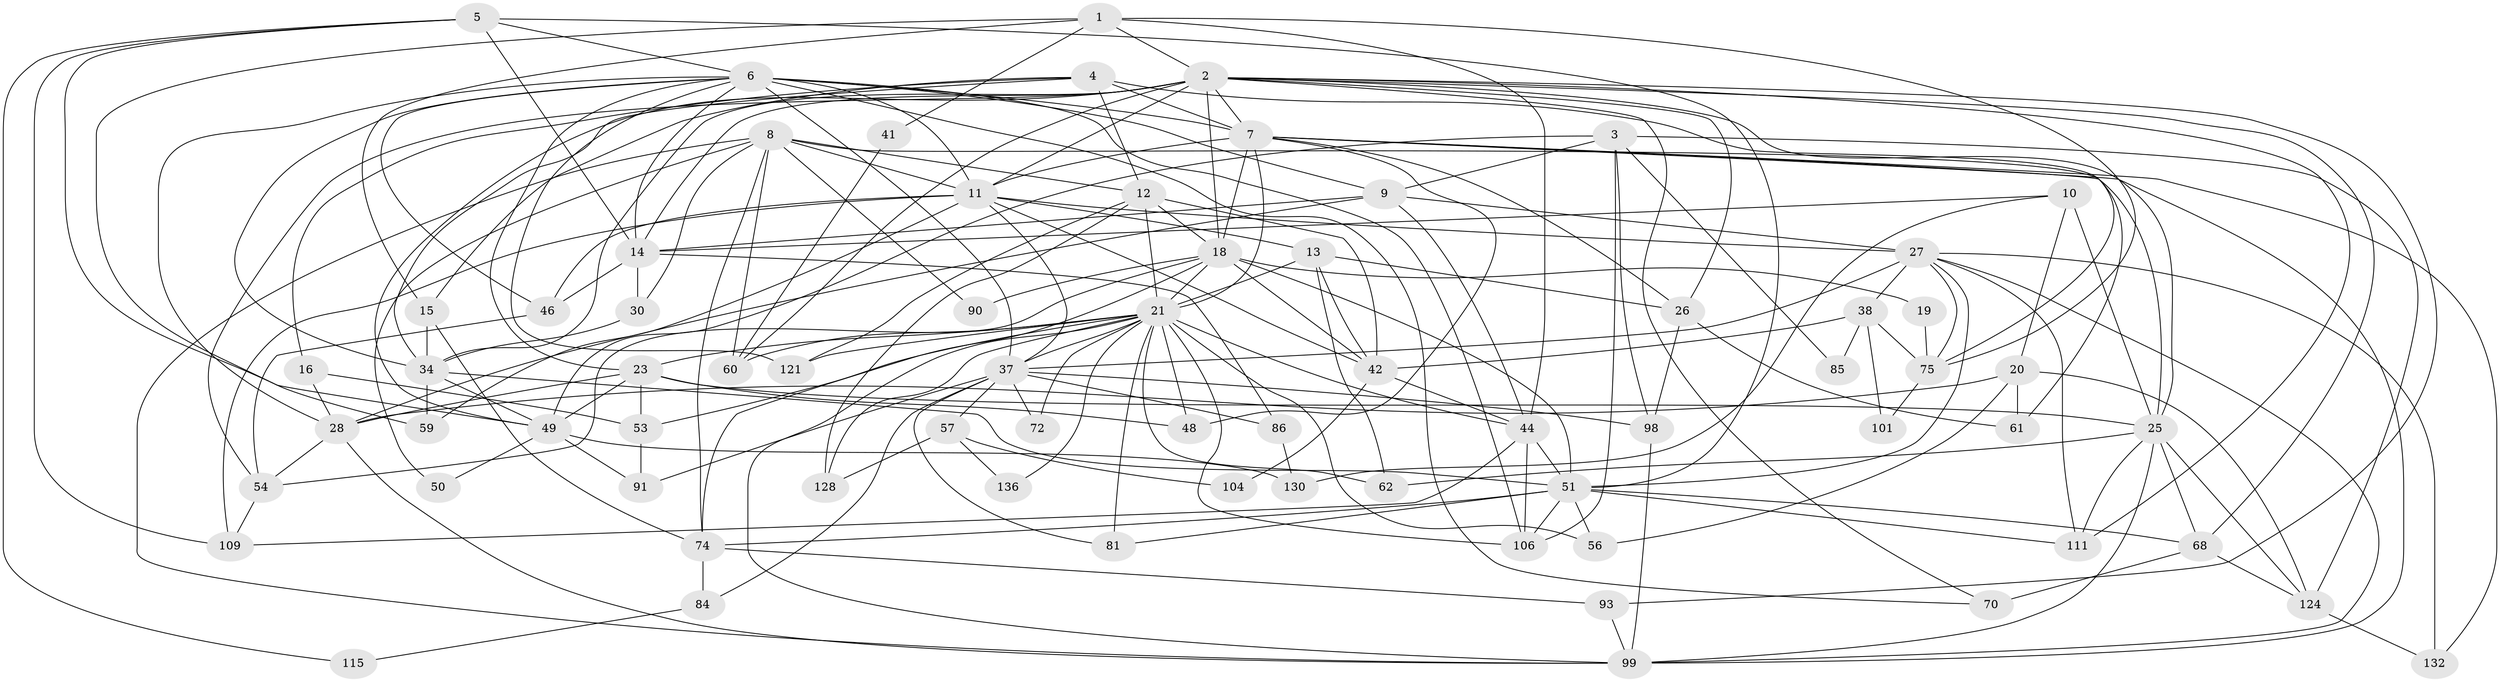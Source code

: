 // original degree distribution, {4: 0.2676056338028169, 6: 0.11971830985915492, 2: 0.14788732394366197, 5: 0.15492957746478872, 3: 0.2605633802816901, 7: 0.04225352112676056, 9: 0.007042253521126761}
// Generated by graph-tools (version 1.1) at 2025/15/03/09/25 04:15:14]
// undirected, 71 vertices, 192 edges
graph export_dot {
graph [start="1"]
  node [color=gray90,style=filled];
  1 [super="+89"];
  2 [super="+24+83"];
  3 [super="+92+103"];
  4;
  5 [super="+113"];
  6 [super="+17+135"];
  7 [super="+129+40"];
  8 [super="+80"];
  9 [super="+73"];
  10 [super="+31"];
  11 [super="+87"];
  12 [super="+33+96"];
  13 [super="+65"];
  14 [super="+142+102+29+77"];
  15 [super="+117"];
  16;
  18 [super="+22+32+64+105"];
  19;
  20 [super="+100"];
  21 [super="+66+58+36+127"];
  23 [super="+35"];
  25 [super="+43+63"];
  26 [super="+47"];
  27 [super="+39"];
  28 [super="+88"];
  30;
  34 [super="+116"];
  37 [super="+131+67+94"];
  38 [super="+97"];
  41;
  42 [super="+71"];
  44;
  46;
  48;
  49 [super="+119"];
  50;
  51 [super="+76"];
  53;
  54 [super="+123"];
  56;
  57;
  59;
  60;
  61;
  62;
  68 [super="+110"];
  70;
  72;
  74 [super="+82"];
  75 [super="+107"];
  81;
  84;
  85;
  86;
  90;
  91 [super="+118"];
  93;
  98;
  99 [super="+126+112"];
  101;
  104;
  106 [super="+140"];
  109 [super="+114"];
  111;
  115;
  121;
  124;
  128;
  130;
  132;
  136;
  1 -- 44;
  1 -- 41;
  1 -- 2;
  1 -- 75;
  1 -- 59;
  1 -- 15;
  2 -- 111;
  2 -- 34;
  2 -- 68;
  2 -- 54;
  2 -- 60;
  2 -- 93;
  2 -- 25;
  2 -- 11;
  2 -- 26;
  2 -- 18;
  2 -- 7;
  2 -- 49;
  2 -- 70;
  2 -- 14;
  3 -- 106;
  3 -- 124;
  3 -- 98;
  3 -- 85;
  3 -- 9;
  3 -- 49;
  4 -- 15;
  4 -- 16;
  4 -- 75;
  4 -- 34;
  4 -- 12;
  4 -- 7;
  5 -- 49;
  5 -- 14 [weight=2];
  5 -- 115;
  5 -- 6;
  5 -- 109;
  5 -- 51;
  6 -- 106;
  6 -- 7 [weight=3];
  6 -- 70;
  6 -- 9;
  6 -- 121;
  6 -- 34;
  6 -- 23;
  6 -- 28;
  6 -- 46;
  6 -- 14 [weight=2];
  6 -- 37;
  6 -- 11;
  7 -- 132;
  7 -- 11;
  7 -- 18;
  7 -- 48;
  7 -- 21;
  7 -- 26;
  7 -- 61;
  7 -- 99;
  8 -- 60;
  8 -- 74;
  8 -- 50;
  8 -- 25;
  8 -- 90;
  8 -- 11;
  8 -- 30;
  8 -- 12;
  8 -- 99;
  9 -- 44;
  9 -- 27;
  9 -- 14;
  9 -- 28;
  10 -- 25 [weight=2];
  10 -- 20;
  10 -- 14;
  10 -- 130;
  11 -- 59;
  11 -- 46;
  11 -- 37 [weight=2];
  11 -- 42;
  11 -- 13;
  11 -- 109;
  11 -- 27;
  12 -- 128;
  12 -- 21;
  12 -- 121;
  12 -- 18;
  12 -- 42 [weight=2];
  13 -- 62;
  13 -- 26;
  13 -- 21;
  13 -- 42;
  14 -- 86;
  14 -- 30;
  14 -- 46;
  15 -- 34 [weight=2];
  15 -- 74;
  16 -- 53;
  16 -- 28;
  18 -- 19;
  18 -- 51;
  18 -- 90;
  18 -- 21 [weight=3];
  18 -- 42;
  18 -- 74;
  18 -- 54;
  19 -- 75;
  20 -- 56 [weight=2];
  20 -- 124;
  20 -- 61;
  20 -- 28;
  21 -- 44;
  21 -- 121;
  21 -- 48 [weight=2];
  21 -- 136;
  21 -- 62;
  21 -- 37 [weight=2];
  21 -- 81;
  21 -- 60;
  21 -- 53;
  21 -- 23;
  21 -- 56;
  21 -- 72;
  21 -- 99 [weight=2];
  21 -- 106;
  21 -- 128;
  23 -- 48;
  23 -- 49;
  23 -- 53;
  23 -- 25;
  23 -- 28;
  25 -- 124;
  25 -- 62;
  25 -- 99 [weight=2];
  25 -- 68;
  25 -- 111;
  26 -- 98;
  26 -- 61;
  27 -- 132;
  27 -- 75;
  27 -- 51;
  27 -- 37;
  27 -- 38 [weight=2];
  27 -- 111;
  27 -- 99;
  28 -- 99;
  28 -- 54;
  30 -- 34;
  34 -- 59;
  34 -- 49;
  34 -- 51;
  37 -- 98;
  37 -- 72;
  37 -- 81;
  37 -- 84;
  37 -- 57;
  37 -- 91;
  37 -- 86;
  38 -- 85;
  38 -- 101;
  38 -- 75;
  38 -- 42;
  41 -- 60;
  42 -- 44;
  42 -- 104;
  44 -- 51;
  44 -- 109;
  44 -- 106;
  46 -- 54;
  49 -- 91;
  49 -- 50;
  49 -- 130;
  51 -- 81;
  51 -- 106;
  51 -- 111;
  51 -- 68;
  51 -- 56;
  51 -- 74;
  53 -- 91;
  54 -- 109;
  57 -- 128;
  57 -- 104;
  57 -- 136;
  68 -- 124;
  68 -- 70;
  74 -- 93;
  74 -- 84;
  75 -- 101;
  84 -- 115;
  86 -- 130;
  93 -- 99;
  98 -- 99;
  124 -- 132;
}
